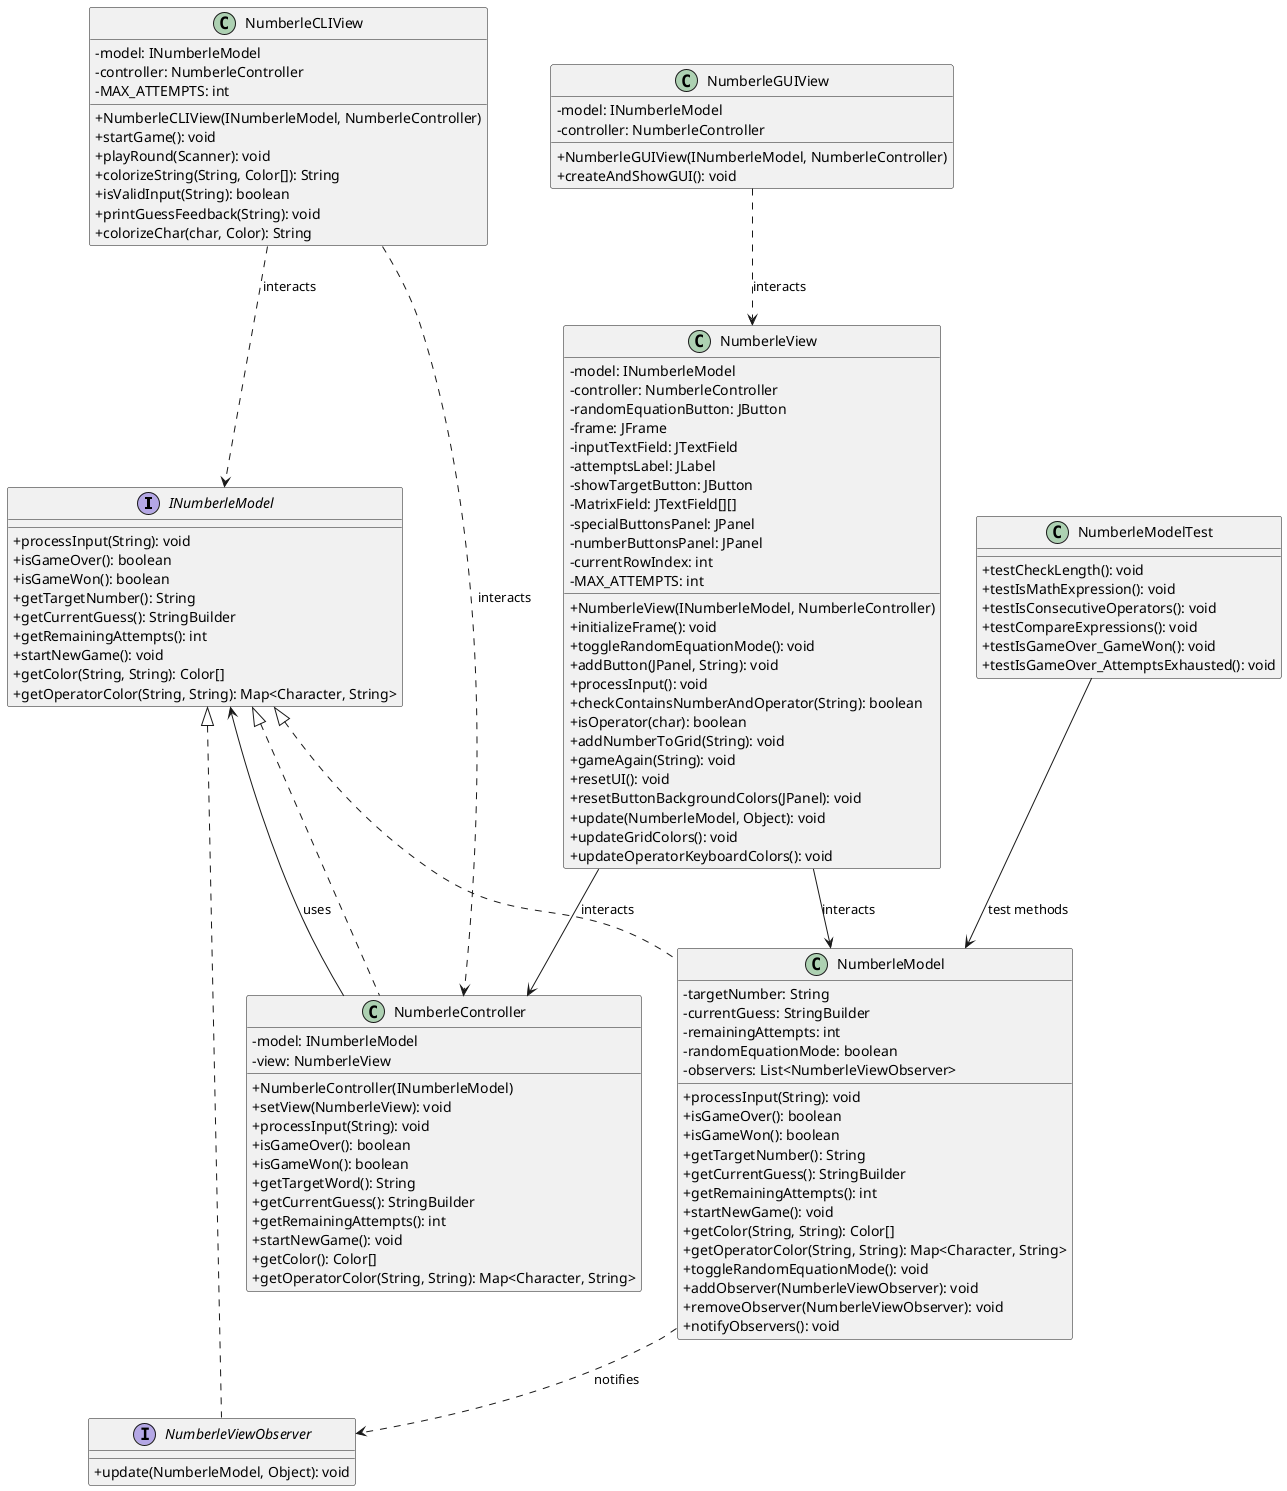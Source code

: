 @startuml
'https://plantuml.com/class-diagram
skinparam classAttributeIconSize 0



interface INumberleModel {
    +processInput(String): void
    +isGameOver(): boolean
    +isGameWon(): boolean
    +getTargetNumber(): String
    +getCurrentGuess(): StringBuilder
    +getRemainingAttempts(): int
    +startNewGame(): void
    +getColor(String, String): Color[]
    +getOperatorColor(String, String): Map<Character, String>
}

interface NumberleViewObserver {
    +update(NumberleModel, Object): void
}

class NumberleModel {
    -targetNumber: String
    -currentGuess: StringBuilder
    -remainingAttempts: int
    -randomEquationMode: boolean
    -observers: List<NumberleViewObserver>
    +processInput(String): void
    +isGameOver(): boolean
    +isGameWon(): boolean
    +getTargetNumber(): String
    +getCurrentGuess(): StringBuilder
    +getRemainingAttempts(): int
    +startNewGame(): void
    +getColor(String, String): Color[]
    +getOperatorColor(String, String): Map<Character, String>
    +toggleRandomEquationMode(): void
    +addObserver(NumberleViewObserver): void
    +removeObserver(NumberleViewObserver): void
    +notifyObservers(): void
}

class NumberleController {
    -model: INumberleModel
    -view: NumberleView
    +NumberleController(INumberleModel)
    +setView(NumberleView): void
    +processInput(String): void
    +isGameOver(): boolean
    +isGameWon(): boolean
    +getTargetWord(): String
    +getCurrentGuess(): StringBuilder
    +getRemainingAttempts(): int
    +startNewGame(): void
    +getColor(): Color[]
    +getOperatorColor(String, String): Map<Character, String>
}

class NumberleView {
    -model: INumberleModel
    -controller: NumberleController
    -randomEquationButton: JButton
    -frame: JFrame
    -inputTextField: JTextField
    -attemptsLabel: JLabel
    -showTargetButton: JButton
    -MatrixField: JTextField[][]
    -specialButtonsPanel: JPanel
    -numberButtonsPanel: JPanel
    -currentRowIndex: int
    -MAX_ATTEMPTS: int
    +NumberleView(INumberleModel, NumberleController)
    +initializeFrame(): void
    +toggleRandomEquationMode(): void
    +addButton(JPanel, String): void
    +processInput(): void
    +checkContainsNumberAndOperator(String): boolean
    +isOperator(char): boolean
    +addNumberToGrid(String): void
    +gameAgain(String): void
    +resetUI(): void
    +resetButtonBackgroundColors(JPanel): void
    +update(NumberleModel, Object): void
    +updateGridColors(): void
    +updateOperatorKeyboardColors(): void
}

INumberleModel <|.. NumberleModel
INumberleModel <|.. NumberleController
INumberleModel <|.. NumberleViewObserver
NumberleModel ..> NumberleViewObserver: notifies
NumberleController --> INumberleModel: uses
NumberleView --> NumberleController: interacts
NumberleView --> NumberleModel: interacts

class NumberleModelTest {
    +testCheckLength(): void
    +testIsMathExpression(): void
    +testIsConsecutiveOperators(): void
    +testCompareExpressions(): void
    +testIsGameOver_GameWon(): void
    +testIsGameOver_AttemptsExhausted(): void
}

class NumberleCLIView {
    -model: INumberleModel
    -controller: NumberleController
    -MAX_ATTEMPTS: int
    +NumberleCLIView(INumberleModel, NumberleController)
    +startGame(): void
    +playRound(Scanner): void
    +colorizeString(String, Color[]): String
    +isValidInput(String): boolean
    +printGuessFeedback(String): void
    +colorizeChar(char, Color): String
}

class NumberleGUIView {
    -model: INumberleModel
    -controller: NumberleController
    +NumberleGUIView(INumberleModel, NumberleController)
    +createAndShowGUI(): void
}

NumberleCLIView ..> NumberleController: interacts
NumberleCLIView ..> INumberleModel: interacts
NumberleGUIView ..> NumberleView: interacts
NumberleModelTest --> NumberleModel: test methods

@enduml
